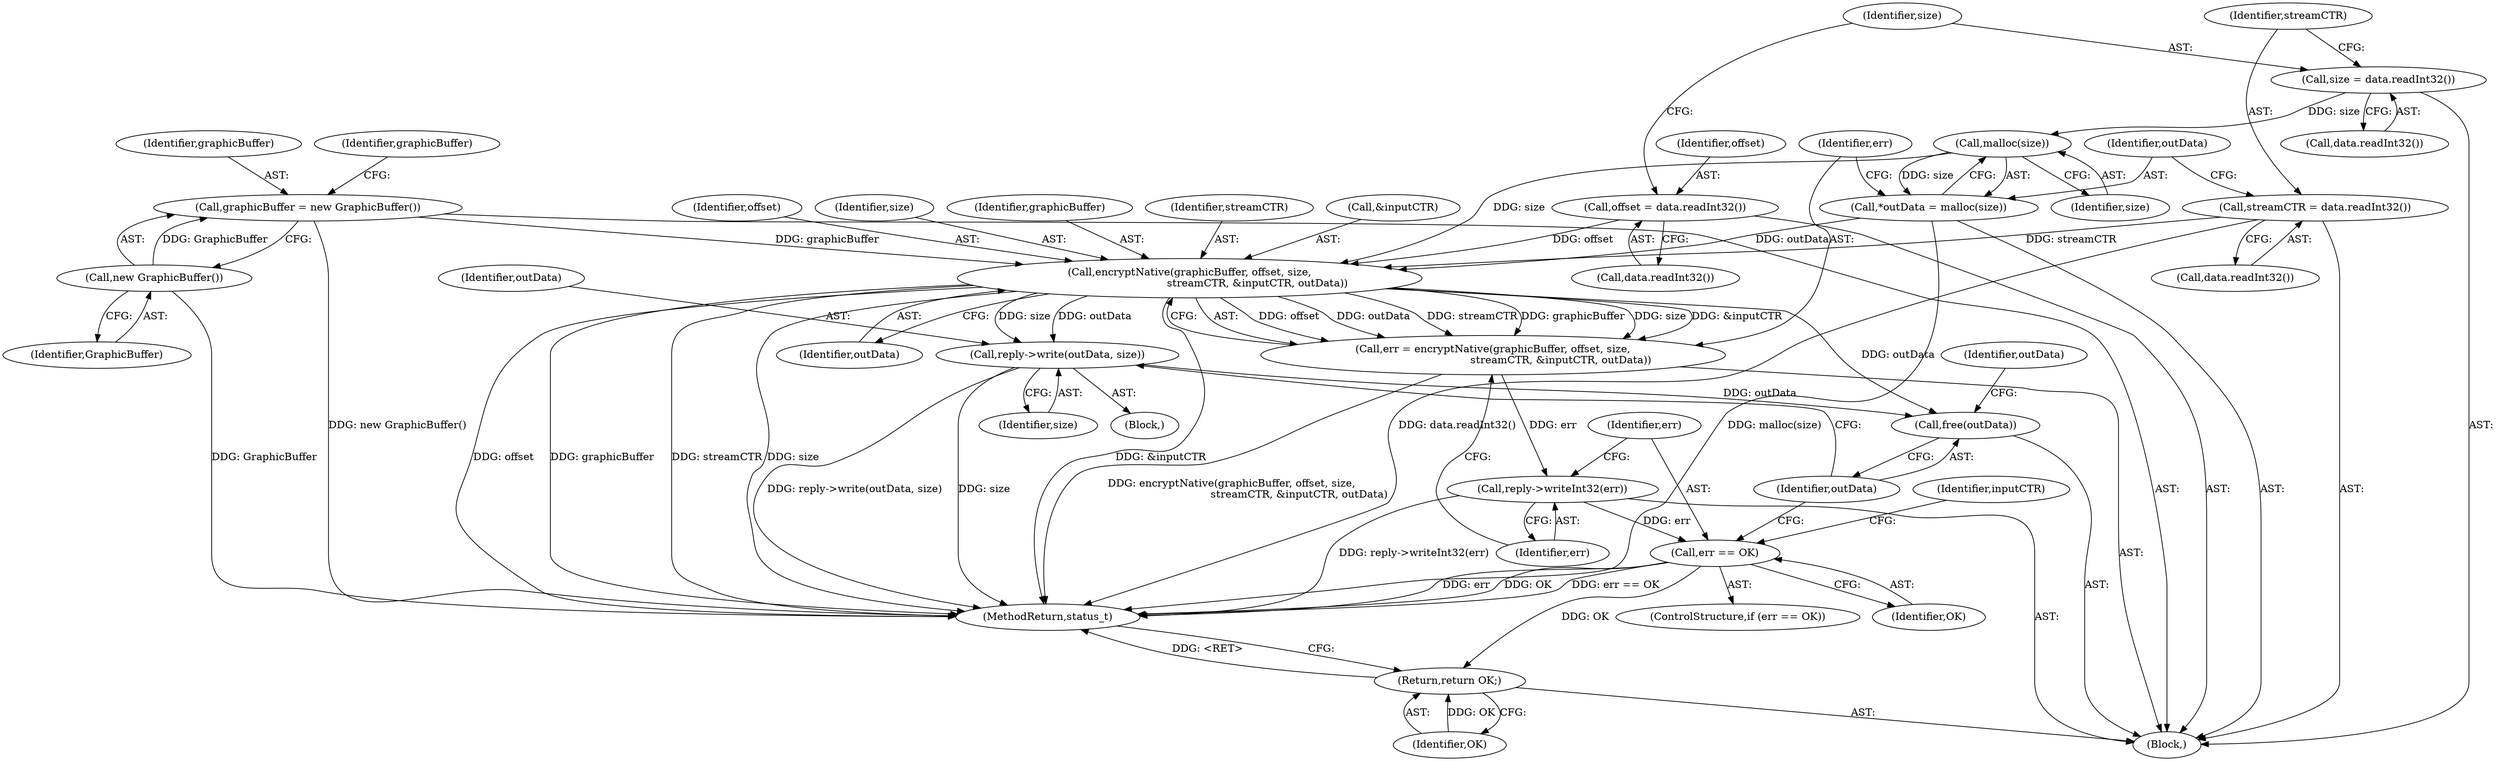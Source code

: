 digraph "0_Android_9667e3eff2d34c3797c3b529370de47b2c1f1bf6@API" {
"1000280" [label="(Call,encryptNative(graphicBuffer, offset, size,\n                                         streamCTR, &inputCTR, outData))"];
"1000252" [label="(Call,graphicBuffer = new GraphicBuffer())"];
"1000254" [label="(Call,new GraphicBuffer())"];
"1000260" [label="(Call,offset = data.readInt32())"];
"1000274" [label="(Call,malloc(size))"];
"1000264" [label="(Call,size = data.readInt32())"];
"1000268" [label="(Call,streamCTR = data.readInt32())"];
"1000272" [label="(Call,*outData = malloc(size))"];
"1000278" [label="(Call,err = encryptNative(graphicBuffer, offset, size,\n                                         streamCTR, &inputCTR, outData))"];
"1000288" [label="(Call,reply->writeInt32(err))"];
"1000291" [label="(Call,err == OK)"];
"1000305" [label="(Return,return OK;)"];
"1000297" [label="(Call,reply->write(outData, size))"];
"1000300" [label="(Call,free(outData))"];
"1000306" [label="(Identifier,OK)"];
"1000253" [label="(Identifier,graphicBuffer)"];
"1000291" [label="(Call,err == OK)"];
"1000255" [label="(Identifier,GraphicBuffer)"];
"1000269" [label="(Identifier,streamCTR)"];
"1000274" [label="(Call,malloc(size))"];
"1000297" [label="(Call,reply->write(outData, size))"];
"1000264" [label="(Call,size = data.readInt32())"];
"1000246" [label="(Block,)"];
"1000254" [label="(Call,new GraphicBuffer())"];
"1000265" [label="(Identifier,size)"];
"1000293" [label="(Identifier,OK)"];
"1000282" [label="(Identifier,offset)"];
"1000294" [label="(Block,)"];
"1000268" [label="(Call,streamCTR = data.readInt32())"];
"1000300" [label="(Call,free(outData))"];
"1000298" [label="(Identifier,outData)"];
"1000266" [label="(Call,data.readInt32())"];
"1000258" [label="(Identifier,graphicBuffer)"];
"1000283" [label="(Identifier,size)"];
"1000288" [label="(Call,reply->writeInt32(err))"];
"1000262" [label="(Call,data.readInt32())"];
"1000395" [label="(MethodReturn,status_t)"];
"1000273" [label="(Identifier,outData)"];
"1000281" [label="(Identifier,graphicBuffer)"];
"1000296" [label="(Identifier,inputCTR)"];
"1000289" [label="(Identifier,err)"];
"1000270" [label="(Call,data.readInt32())"];
"1000303" [label="(Identifier,outData)"];
"1000260" [label="(Call,offset = data.readInt32())"];
"1000280" [label="(Call,encryptNative(graphicBuffer, offset, size,\n                                         streamCTR, &inputCTR, outData))"];
"1000292" [label="(Identifier,err)"];
"1000301" [label="(Identifier,outData)"];
"1000287" [label="(Identifier,outData)"];
"1000252" [label="(Call,graphicBuffer = new GraphicBuffer())"];
"1000284" [label="(Identifier,streamCTR)"];
"1000299" [label="(Identifier,size)"];
"1000272" [label="(Call,*outData = malloc(size))"];
"1000275" [label="(Identifier,size)"];
"1000285" [label="(Call,&inputCTR)"];
"1000278" [label="(Call,err = encryptNative(graphicBuffer, offset, size,\n                                         streamCTR, &inputCTR, outData))"];
"1000261" [label="(Identifier,offset)"];
"1000279" [label="(Identifier,err)"];
"1000290" [label="(ControlStructure,if (err == OK))"];
"1000305" [label="(Return,return OK;)"];
"1000280" -> "1000278"  [label="AST: "];
"1000280" -> "1000287"  [label="CFG: "];
"1000281" -> "1000280"  [label="AST: "];
"1000282" -> "1000280"  [label="AST: "];
"1000283" -> "1000280"  [label="AST: "];
"1000284" -> "1000280"  [label="AST: "];
"1000285" -> "1000280"  [label="AST: "];
"1000287" -> "1000280"  [label="AST: "];
"1000278" -> "1000280"  [label="CFG: "];
"1000280" -> "1000395"  [label="DDG: &inputCTR"];
"1000280" -> "1000395"  [label="DDG: offset"];
"1000280" -> "1000395"  [label="DDG: streamCTR"];
"1000280" -> "1000395"  [label="DDG: graphicBuffer"];
"1000280" -> "1000395"  [label="DDG: size"];
"1000280" -> "1000278"  [label="DDG: offset"];
"1000280" -> "1000278"  [label="DDG: outData"];
"1000280" -> "1000278"  [label="DDG: streamCTR"];
"1000280" -> "1000278"  [label="DDG: graphicBuffer"];
"1000280" -> "1000278"  [label="DDG: size"];
"1000280" -> "1000278"  [label="DDG: &inputCTR"];
"1000252" -> "1000280"  [label="DDG: graphicBuffer"];
"1000260" -> "1000280"  [label="DDG: offset"];
"1000274" -> "1000280"  [label="DDG: size"];
"1000268" -> "1000280"  [label="DDG: streamCTR"];
"1000272" -> "1000280"  [label="DDG: outData"];
"1000280" -> "1000297"  [label="DDG: outData"];
"1000280" -> "1000297"  [label="DDG: size"];
"1000280" -> "1000300"  [label="DDG: outData"];
"1000252" -> "1000246"  [label="AST: "];
"1000252" -> "1000254"  [label="CFG: "];
"1000253" -> "1000252"  [label="AST: "];
"1000254" -> "1000252"  [label="AST: "];
"1000258" -> "1000252"  [label="CFG: "];
"1000252" -> "1000395"  [label="DDG: new GraphicBuffer()"];
"1000254" -> "1000252"  [label="DDG: GraphicBuffer"];
"1000254" -> "1000255"  [label="CFG: "];
"1000255" -> "1000254"  [label="AST: "];
"1000254" -> "1000395"  [label="DDG: GraphicBuffer"];
"1000260" -> "1000246"  [label="AST: "];
"1000260" -> "1000262"  [label="CFG: "];
"1000261" -> "1000260"  [label="AST: "];
"1000262" -> "1000260"  [label="AST: "];
"1000265" -> "1000260"  [label="CFG: "];
"1000274" -> "1000272"  [label="AST: "];
"1000274" -> "1000275"  [label="CFG: "];
"1000275" -> "1000274"  [label="AST: "];
"1000272" -> "1000274"  [label="CFG: "];
"1000274" -> "1000272"  [label="DDG: size"];
"1000264" -> "1000274"  [label="DDG: size"];
"1000264" -> "1000246"  [label="AST: "];
"1000264" -> "1000266"  [label="CFG: "];
"1000265" -> "1000264"  [label="AST: "];
"1000266" -> "1000264"  [label="AST: "];
"1000269" -> "1000264"  [label="CFG: "];
"1000268" -> "1000246"  [label="AST: "];
"1000268" -> "1000270"  [label="CFG: "];
"1000269" -> "1000268"  [label="AST: "];
"1000270" -> "1000268"  [label="AST: "];
"1000273" -> "1000268"  [label="CFG: "];
"1000268" -> "1000395"  [label="DDG: data.readInt32()"];
"1000272" -> "1000246"  [label="AST: "];
"1000273" -> "1000272"  [label="AST: "];
"1000279" -> "1000272"  [label="CFG: "];
"1000272" -> "1000395"  [label="DDG: malloc(size)"];
"1000278" -> "1000246"  [label="AST: "];
"1000279" -> "1000278"  [label="AST: "];
"1000289" -> "1000278"  [label="CFG: "];
"1000278" -> "1000395"  [label="DDG: encryptNative(graphicBuffer, offset, size,\n                                         streamCTR, &inputCTR, outData)"];
"1000278" -> "1000288"  [label="DDG: err"];
"1000288" -> "1000246"  [label="AST: "];
"1000288" -> "1000289"  [label="CFG: "];
"1000289" -> "1000288"  [label="AST: "];
"1000292" -> "1000288"  [label="CFG: "];
"1000288" -> "1000395"  [label="DDG: reply->writeInt32(err)"];
"1000288" -> "1000291"  [label="DDG: err"];
"1000291" -> "1000290"  [label="AST: "];
"1000291" -> "1000293"  [label="CFG: "];
"1000292" -> "1000291"  [label="AST: "];
"1000293" -> "1000291"  [label="AST: "];
"1000296" -> "1000291"  [label="CFG: "];
"1000301" -> "1000291"  [label="CFG: "];
"1000291" -> "1000395"  [label="DDG: err == OK"];
"1000291" -> "1000395"  [label="DDG: err"];
"1000291" -> "1000395"  [label="DDG: OK"];
"1000291" -> "1000305"  [label="DDG: OK"];
"1000305" -> "1000246"  [label="AST: "];
"1000305" -> "1000306"  [label="CFG: "];
"1000306" -> "1000305"  [label="AST: "];
"1000395" -> "1000305"  [label="CFG: "];
"1000305" -> "1000395"  [label="DDG: <RET>"];
"1000306" -> "1000305"  [label="DDG: OK"];
"1000297" -> "1000294"  [label="AST: "];
"1000297" -> "1000299"  [label="CFG: "];
"1000298" -> "1000297"  [label="AST: "];
"1000299" -> "1000297"  [label="AST: "];
"1000301" -> "1000297"  [label="CFG: "];
"1000297" -> "1000395"  [label="DDG: size"];
"1000297" -> "1000395"  [label="DDG: reply->write(outData, size)"];
"1000297" -> "1000300"  [label="DDG: outData"];
"1000300" -> "1000246"  [label="AST: "];
"1000300" -> "1000301"  [label="CFG: "];
"1000301" -> "1000300"  [label="AST: "];
"1000303" -> "1000300"  [label="CFG: "];
}
